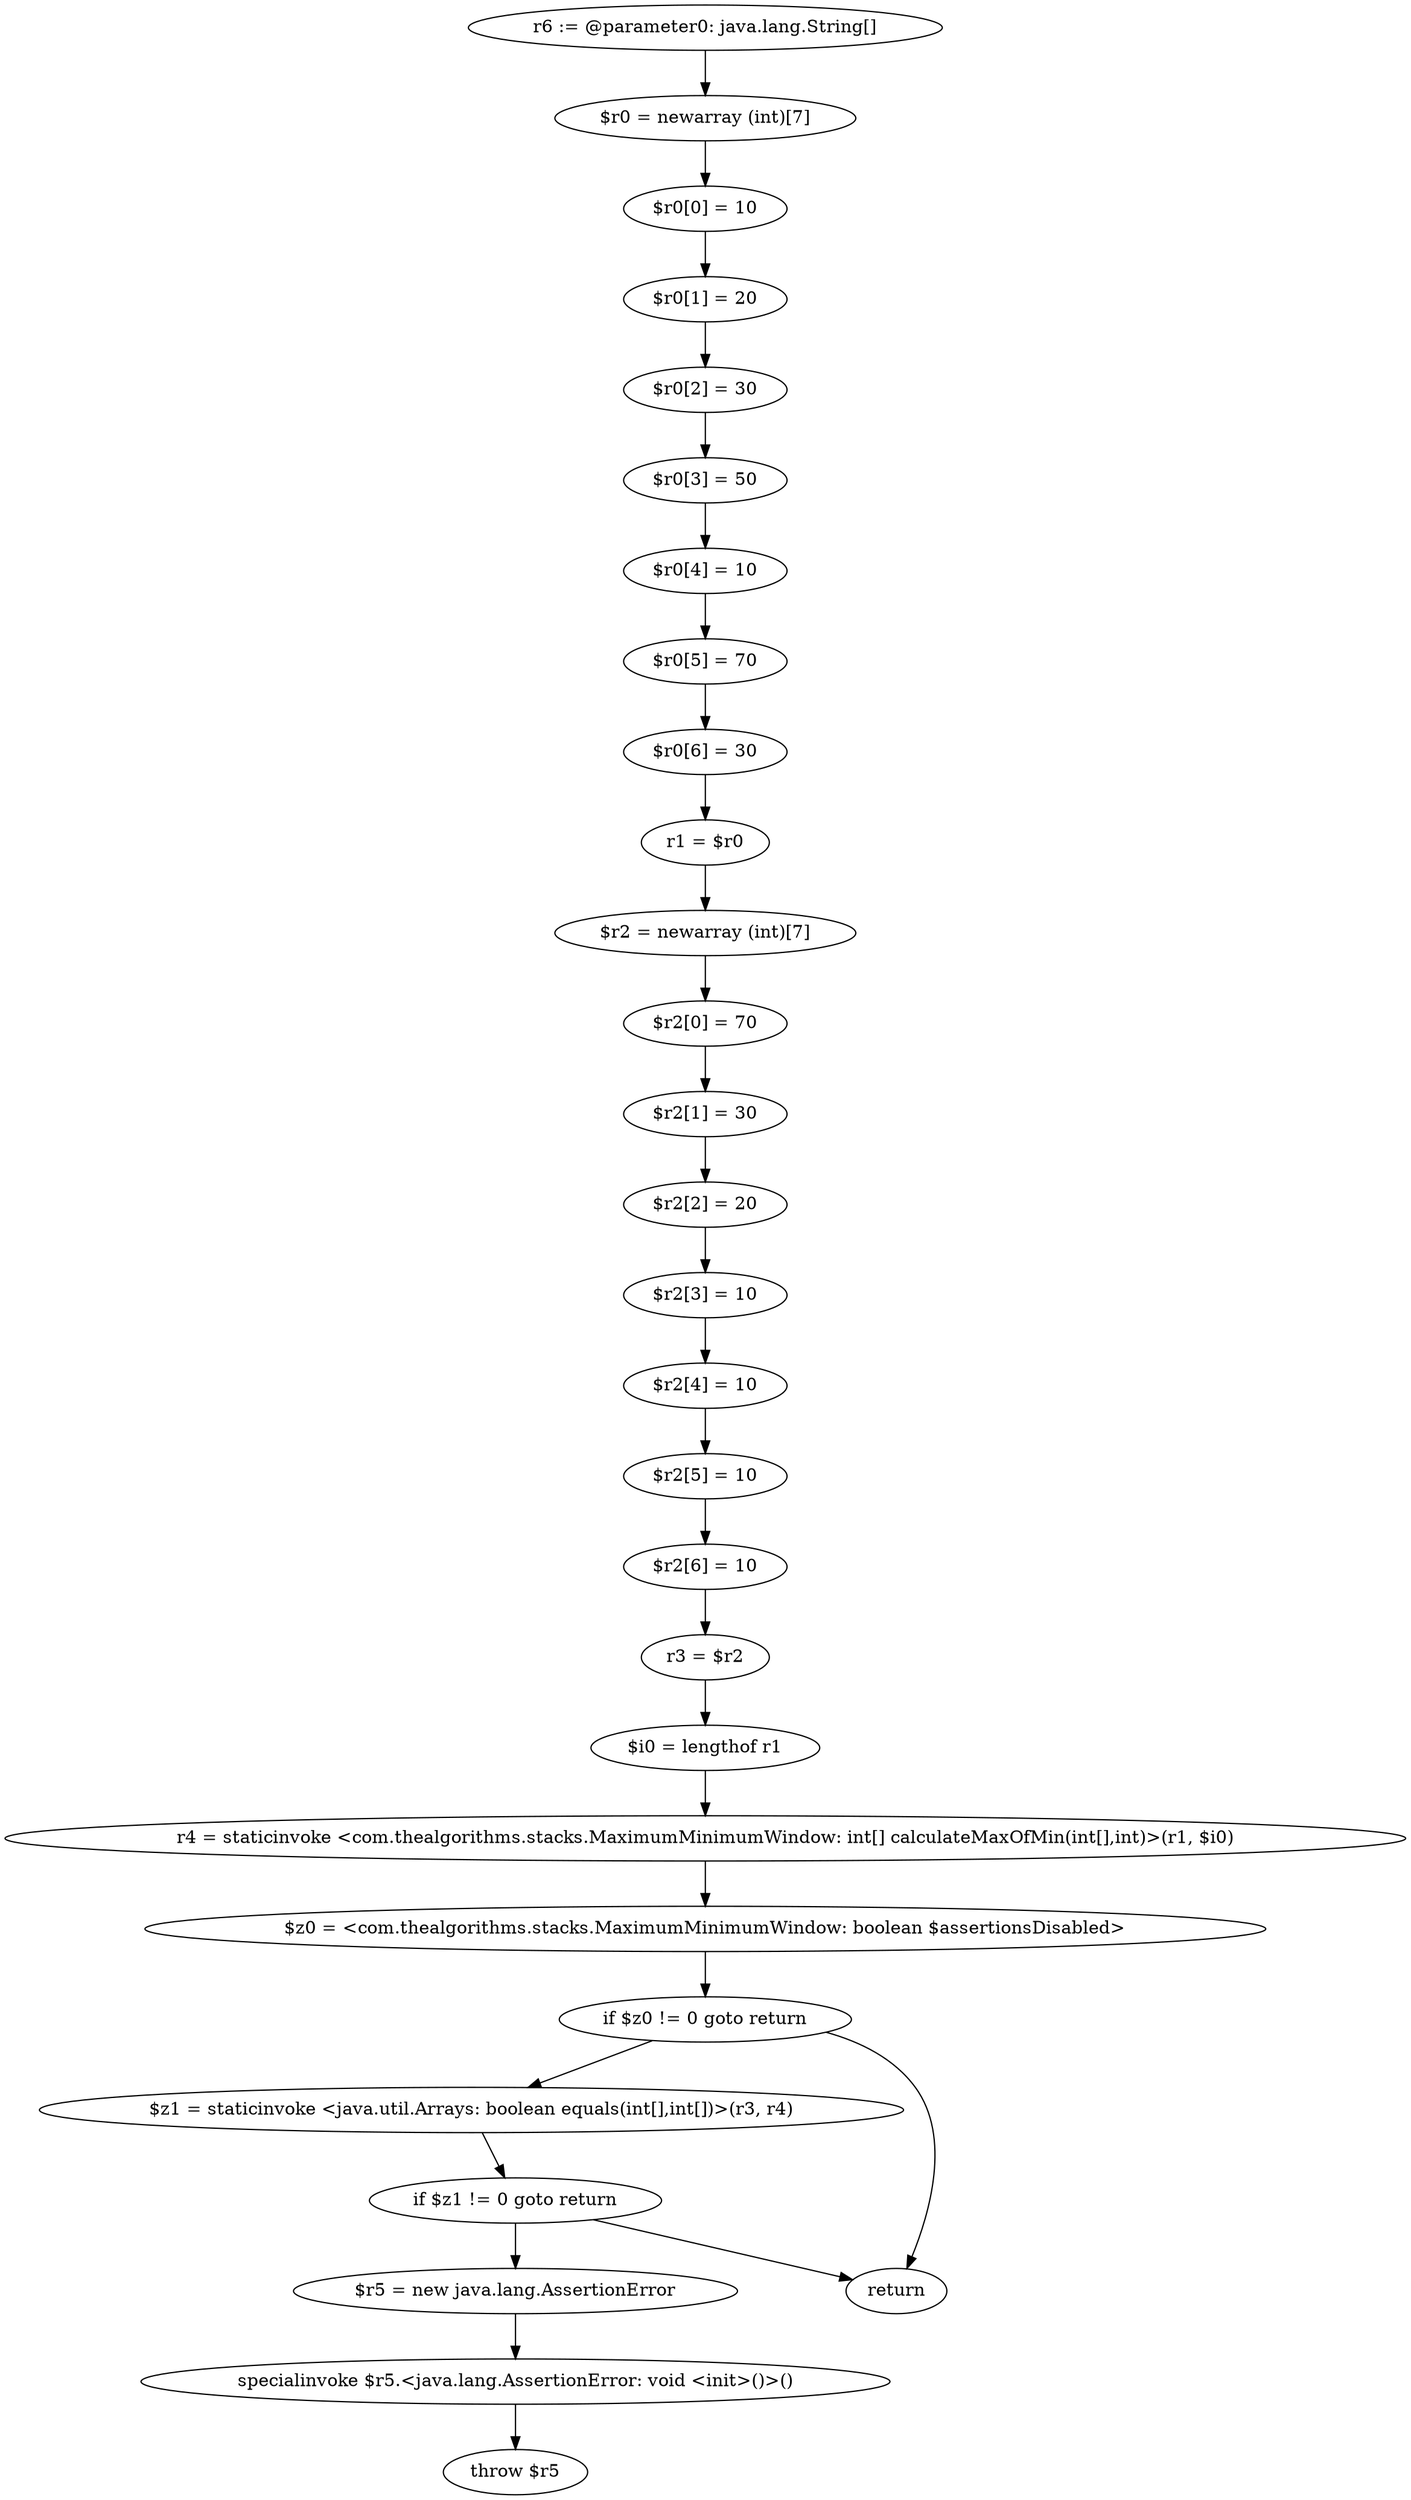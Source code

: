 digraph "unitGraph" {
    "r6 := @parameter0: java.lang.String[]"
    "$r0 = newarray (int)[7]"
    "$r0[0] = 10"
    "$r0[1] = 20"
    "$r0[2] = 30"
    "$r0[3] = 50"
    "$r0[4] = 10"
    "$r0[5] = 70"
    "$r0[6] = 30"
    "r1 = $r0"
    "$r2 = newarray (int)[7]"
    "$r2[0] = 70"
    "$r2[1] = 30"
    "$r2[2] = 20"
    "$r2[3] = 10"
    "$r2[4] = 10"
    "$r2[5] = 10"
    "$r2[6] = 10"
    "r3 = $r2"
    "$i0 = lengthof r1"
    "r4 = staticinvoke <com.thealgorithms.stacks.MaximumMinimumWindow: int[] calculateMaxOfMin(int[],int)>(r1, $i0)"
    "$z0 = <com.thealgorithms.stacks.MaximumMinimumWindow: boolean $assertionsDisabled>"
    "if $z0 != 0 goto return"
    "$z1 = staticinvoke <java.util.Arrays: boolean equals(int[],int[])>(r3, r4)"
    "if $z1 != 0 goto return"
    "$r5 = new java.lang.AssertionError"
    "specialinvoke $r5.<java.lang.AssertionError: void <init>()>()"
    "throw $r5"
    "return"
    "r6 := @parameter0: java.lang.String[]"->"$r0 = newarray (int)[7]";
    "$r0 = newarray (int)[7]"->"$r0[0] = 10";
    "$r0[0] = 10"->"$r0[1] = 20";
    "$r0[1] = 20"->"$r0[2] = 30";
    "$r0[2] = 30"->"$r0[3] = 50";
    "$r0[3] = 50"->"$r0[4] = 10";
    "$r0[4] = 10"->"$r0[5] = 70";
    "$r0[5] = 70"->"$r0[6] = 30";
    "$r0[6] = 30"->"r1 = $r0";
    "r1 = $r0"->"$r2 = newarray (int)[7]";
    "$r2 = newarray (int)[7]"->"$r2[0] = 70";
    "$r2[0] = 70"->"$r2[1] = 30";
    "$r2[1] = 30"->"$r2[2] = 20";
    "$r2[2] = 20"->"$r2[3] = 10";
    "$r2[3] = 10"->"$r2[4] = 10";
    "$r2[4] = 10"->"$r2[5] = 10";
    "$r2[5] = 10"->"$r2[6] = 10";
    "$r2[6] = 10"->"r3 = $r2";
    "r3 = $r2"->"$i0 = lengthof r1";
    "$i0 = lengthof r1"->"r4 = staticinvoke <com.thealgorithms.stacks.MaximumMinimumWindow: int[] calculateMaxOfMin(int[],int)>(r1, $i0)";
    "r4 = staticinvoke <com.thealgorithms.stacks.MaximumMinimumWindow: int[] calculateMaxOfMin(int[],int)>(r1, $i0)"->"$z0 = <com.thealgorithms.stacks.MaximumMinimumWindow: boolean $assertionsDisabled>";
    "$z0 = <com.thealgorithms.stacks.MaximumMinimumWindow: boolean $assertionsDisabled>"->"if $z0 != 0 goto return";
    "if $z0 != 0 goto return"->"$z1 = staticinvoke <java.util.Arrays: boolean equals(int[],int[])>(r3, r4)";
    "if $z0 != 0 goto return"->"return";
    "$z1 = staticinvoke <java.util.Arrays: boolean equals(int[],int[])>(r3, r4)"->"if $z1 != 0 goto return";
    "if $z1 != 0 goto return"->"$r5 = new java.lang.AssertionError";
    "if $z1 != 0 goto return"->"return";
    "$r5 = new java.lang.AssertionError"->"specialinvoke $r5.<java.lang.AssertionError: void <init>()>()";
    "specialinvoke $r5.<java.lang.AssertionError: void <init>()>()"->"throw $r5";
}
